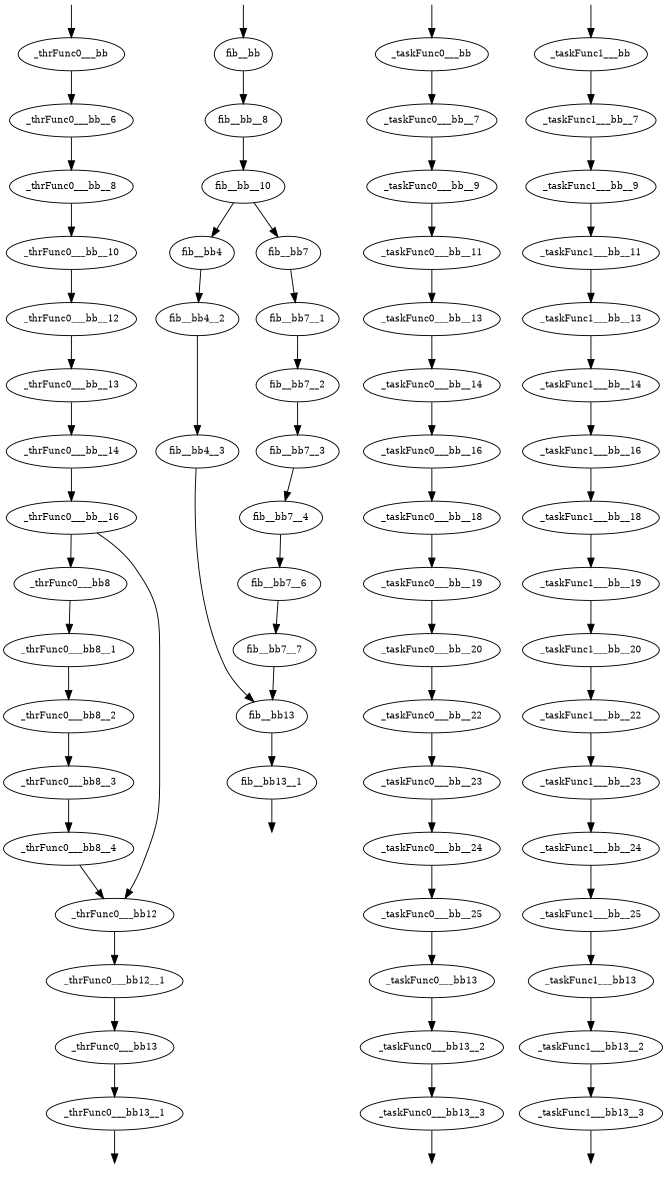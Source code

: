 digraph CFG {
size="10,8"
rankdir="TB"
orientation="portrait"
fontsize=10;
   subgraph "_thrFunc0_" {
   "_thrFunc0_0"[label="_thrFunc0___bb",fontsize=10,width=0.01]
   "_thrFunc0_1"[label="_thrFunc0___bb__6",fontsize=10,width=0.01]
   "_thrFunc0_2"[label="_thrFunc0___bb__8",fontsize=10,width=0.01]
   "_thrFunc0_3"[label="_thrFunc0___bb__10",fontsize=10,width=0.01]
   "_thrFunc0_4"[label="_thrFunc0___bb__12",fontsize=10,width=0.01]
   "_thrFunc0_5"[label="_thrFunc0___bb__13",fontsize=10,width=0.01]
   "_thrFunc0_6"[label="_thrFunc0___bb__14",fontsize=10,width=0.01]
   "_thrFunc0_7"[label="_thrFunc0___bb__16",fontsize=10,width=0.01]
   "_thrFunc0_8"[label="_thrFunc0___bb8",fontsize=10,width=0.01]
   "_thrFunc0_9"[label="_thrFunc0___bb8__1",fontsize=10,width=0.01]
   "_thrFunc0_10"[label="_thrFunc0___bb8__2",fontsize=10,width=0.01]
   "_thrFunc0_11"[label="_thrFunc0___bb8__3",fontsize=10,width=0.01]
   "_thrFunc0_12"[label="_thrFunc0___bb8__4",fontsize=10,width=0.01]
   "_thrFunc0_13"[label="_thrFunc0___bb12",fontsize=10,width=0.01]
   "_thrFunc0_14"[label="_thrFunc0___bb12__1",fontsize=10,width=0.01]
   "_thrFunc0_15"[label="_thrFunc0___bb13",fontsize=10,width=0.01]
   "_thrFunc0_16"[label="_thrFunc0___bb13__1",fontsize=10,width=0.01]
   "_thrFunc0_0" -> "_thrFunc0_1"
   "_thrFunc0_1" -> "_thrFunc0_2"
   "_thrFunc0_2" -> "_thrFunc0_3"
   "_thrFunc0_3" -> "_thrFunc0_4"
   "_thrFunc0_4" -> "_thrFunc0_5"
   "_thrFunc0_5" -> "_thrFunc0_6"
   "_thrFunc0_6" -> "_thrFunc0_7"
   "_thrFunc0_7" -> "_thrFunc0_8"
   "_thrFunc0_7" -> "_thrFunc0_13"
   "_thrFunc0_8" -> "_thrFunc0_9"
   "_thrFunc0_9" -> "_thrFunc0_10"
   "_thrFunc0_10" -> "_thrFunc0_11"
   "_thrFunc0_11" -> "_thrFunc0_12"
   "_thrFunc0_12" -> "_thrFunc0_13"
   "_thrFunc0_13" -> "_thrFunc0_14"
   "_thrFunc0_14" -> "_thrFunc0_15"
   "_thrFunc0_15" -> "_thrFunc0_16"
   "_thrFunc0__entry" [label="",color="white",height="0.01",fontsize=10,width=0.01]
   "_thrFunc0__entry" -> "_thrFunc0_0"
   "_thrFunc0__exit" [label="",color="white",fontsize=10,width=0.01]
   "_thrFunc0_16" -> "_thrFunc0__exit"
}
   subgraph "fib" {
   "fib0"[label="fib__bb",fontsize=10,width=0.01]
   "fib1"[label="fib__bb__8",fontsize=10,width=0.01]
   "fib2"[label="fib__bb__10",fontsize=10,width=0.01]
   "fib3"[label="fib__bb4",fontsize=10,width=0.01]
   "fib4"[label="fib__bb4__2",fontsize=10,width=0.01]
   "fib5"[label="fib__bb4__3",fontsize=10,width=0.01]
   "fib6"[label="fib__bb7",fontsize=10,width=0.01]
   "fib7"[label="fib__bb7__1",fontsize=10,width=0.01]
   "fib8"[label="fib__bb7__2",fontsize=10,width=0.01]
   "fib9"[label="fib__bb7__3",fontsize=10,width=0.01]
   "fib10"[label="fib__bb7__4",fontsize=10,width=0.01]
   "fib11"[label="fib__bb7__6",fontsize=10,width=0.01]
   "fib12"[label="fib__bb7__7",fontsize=10,width=0.01]
   "fib13"[label="fib__bb13",fontsize=10,width=0.01]
   "fib14"[label="fib__bb13__1",fontsize=10,width=0.01]
   "fib0" -> "fib1"
   "fib1" -> "fib2"
   "fib2" -> "fib3"
   "fib2" -> "fib6"
   "fib3" -> "fib4"
   "fib4" -> "fib5"
   "fib5" -> "fib13"
   "fib6" -> "fib7"
   "fib7" -> "fib8"
   "fib8" -> "fib9"
   "fib9" -> "fib10"
   "fib10" -> "fib11"
   "fib11" -> "fib12"
   "fib12" -> "fib13"
   "fib13" -> "fib14"
   "fib_entry" [label="",color="white",height="0.01",fontsize=10,width=0.01]
   "fib_entry" -> "fib0"
   "fib_exit" [label="",color="white",fontsize=10,width=0.01]
   "fib14" -> "fib_exit"
}
   subgraph "_taskFunc0_" {
   "_taskFunc0_0"[label="_taskFunc0___bb",fontsize=10,width=0.01]
   "_taskFunc0_1"[label="_taskFunc0___bb__7",fontsize=10,width=0.01]
   "_taskFunc0_2"[label="_taskFunc0___bb__9",fontsize=10,width=0.01]
   "_taskFunc0_3"[label="_taskFunc0___bb__11",fontsize=10,width=0.01]
   "_taskFunc0_4"[label="_taskFunc0___bb__13",fontsize=10,width=0.01]
   "_taskFunc0_5"[label="_taskFunc0___bb__14",fontsize=10,width=0.01]
   "_taskFunc0_6"[label="_taskFunc0___bb__16",fontsize=10,width=0.01]
   "_taskFunc0_7"[label="_taskFunc0___bb__18",fontsize=10,width=0.01]
   "_taskFunc0_8"[label="_taskFunc0___bb__19",fontsize=10,width=0.01]
   "_taskFunc0_9"[label="_taskFunc0___bb__20",fontsize=10,width=0.01]
   "_taskFunc0_10"[label="_taskFunc0___bb__22",fontsize=10,width=0.01]
   "_taskFunc0_11"[label="_taskFunc0___bb__23",fontsize=10,width=0.01]
   "_taskFunc0_12"[label="_taskFunc0___bb__24",fontsize=10,width=0.01]
   "_taskFunc0_13"[label="_taskFunc0___bb__25",fontsize=10,width=0.01]
   "_taskFunc0_14"[label="_taskFunc0___bb13",fontsize=10,width=0.01]
   "_taskFunc0_15"[label="_taskFunc0___bb13__2",fontsize=10,width=0.01]
   "_taskFunc0_16"[label="_taskFunc0___bb13__3",fontsize=10,width=0.01]
   "_taskFunc0_0" -> "_taskFunc0_1"
   "_taskFunc0_1" -> "_taskFunc0_2"
   "_taskFunc0_2" -> "_taskFunc0_3"
   "_taskFunc0_3" -> "_taskFunc0_4"
   "_taskFunc0_4" -> "_taskFunc0_5"
   "_taskFunc0_5" -> "_taskFunc0_6"
   "_taskFunc0_6" -> "_taskFunc0_7"
   "_taskFunc0_7" -> "_taskFunc0_8"
   "_taskFunc0_8" -> "_taskFunc0_9"
   "_taskFunc0_9" -> "_taskFunc0_10"
   "_taskFunc0_10" -> "_taskFunc0_11"
   "_taskFunc0_11" -> "_taskFunc0_12"
   "_taskFunc0_12" -> "_taskFunc0_13"
   "_taskFunc0_13" -> "_taskFunc0_14"
   "_taskFunc0_14" -> "_taskFunc0_15"
   "_taskFunc0_15" -> "_taskFunc0_16"
   "_taskFunc0__entry" [label="",color="white",height="0.01",fontsize=10,width=0.01]
   "_taskFunc0__entry" -> "_taskFunc0_0"
   "_taskFunc0__exit" [label="",color="white",fontsize=10,width=0.01]
   "_taskFunc0_16" -> "_taskFunc0__exit"
}
  
   subgraph "_taskFunc1_" {
   "_taskFunc1_0"[label="_taskFunc1___bb",fontsize=10,width=0.01]
   "_taskFunc1_1"[label="_taskFunc1___bb__7",fontsize=10,width=0.01]
   "_taskFunc1_2"[label="_taskFunc1___bb__9",fontsize=10,width=0.01]
   "_taskFunc1_3"[label="_taskFunc1___bb__11",fontsize=10,width=0.01]
   "_taskFunc1_4"[label="_taskFunc1___bb__13",fontsize=10,width=0.01]
   "_taskFunc1_5"[label="_taskFunc1___bb__14",fontsize=10,width=0.01]
   "_taskFunc1_6"[label="_taskFunc1___bb__16",fontsize=10,width=0.01]
   "_taskFunc1_7"[label="_taskFunc1___bb__18",fontsize=10,width=0.01]
   "_taskFunc1_8"[label="_taskFunc1___bb__19",fontsize=10,width=0.01]
   "_taskFunc1_9"[label="_taskFunc1___bb__20",fontsize=10,width=0.01]
   "_taskFunc1_10"[label="_taskFunc1___bb__22",fontsize=10,width=0.01]
   "_taskFunc1_11"[label="_taskFunc1___bb__23",fontsize=10,width=0.01]
   "_taskFunc1_12"[label="_taskFunc1___bb__24",fontsize=10,width=0.01]
   "_taskFunc1_13"[label="_taskFunc1___bb__25",fontsize=10,width=0.01]
   "_taskFunc1_14"[label="_taskFunc1___bb13",fontsize=10,width=0.01]
   "_taskFunc1_15"[label="_taskFunc1___bb13__2",fontsize=10,width=0.01]
   "_taskFunc1_16"[label="_taskFunc1___bb13__3",fontsize=10,width=0.01]
   "_taskFunc1_0" -> "_taskFunc1_1"
   "_taskFunc1_1" -> "_taskFunc1_2"
   "_taskFunc1_2" -> "_taskFunc1_3"
   "_taskFunc1_3" -> "_taskFunc1_4"
   "_taskFunc1_4" -> "_taskFunc1_5"
   "_taskFunc1_5" -> "_taskFunc1_6"
   "_taskFunc1_6" -> "_taskFunc1_7"
   "_taskFunc1_7" -> "_taskFunc1_8"
   "_taskFunc1_8" -> "_taskFunc1_9"
   "_taskFunc1_9" -> "_taskFunc1_10"
   "_taskFunc1_10" -> "_taskFunc1_11"
   "_taskFunc1_11" -> "_taskFunc1_12"
   "_taskFunc1_12" -> "_taskFunc1_13"
   "_taskFunc1_13" -> "_taskFunc1_14"
   "_taskFunc1_14" -> "_taskFunc1_15"
   "_taskFunc1_15" -> "_taskFunc1_16"
   "_taskFunc1__entry" [label="",color="white",height="0.01",fontsize=10,width=0.01]
   "_taskFunc1__entry" -> "_taskFunc1_0"
   "_taskFunc1__exit" [label="",color="white",fontsize=10,width=0.01]
   "_taskFunc1_16" -> "_taskFunc1__exit"
}
   
}
